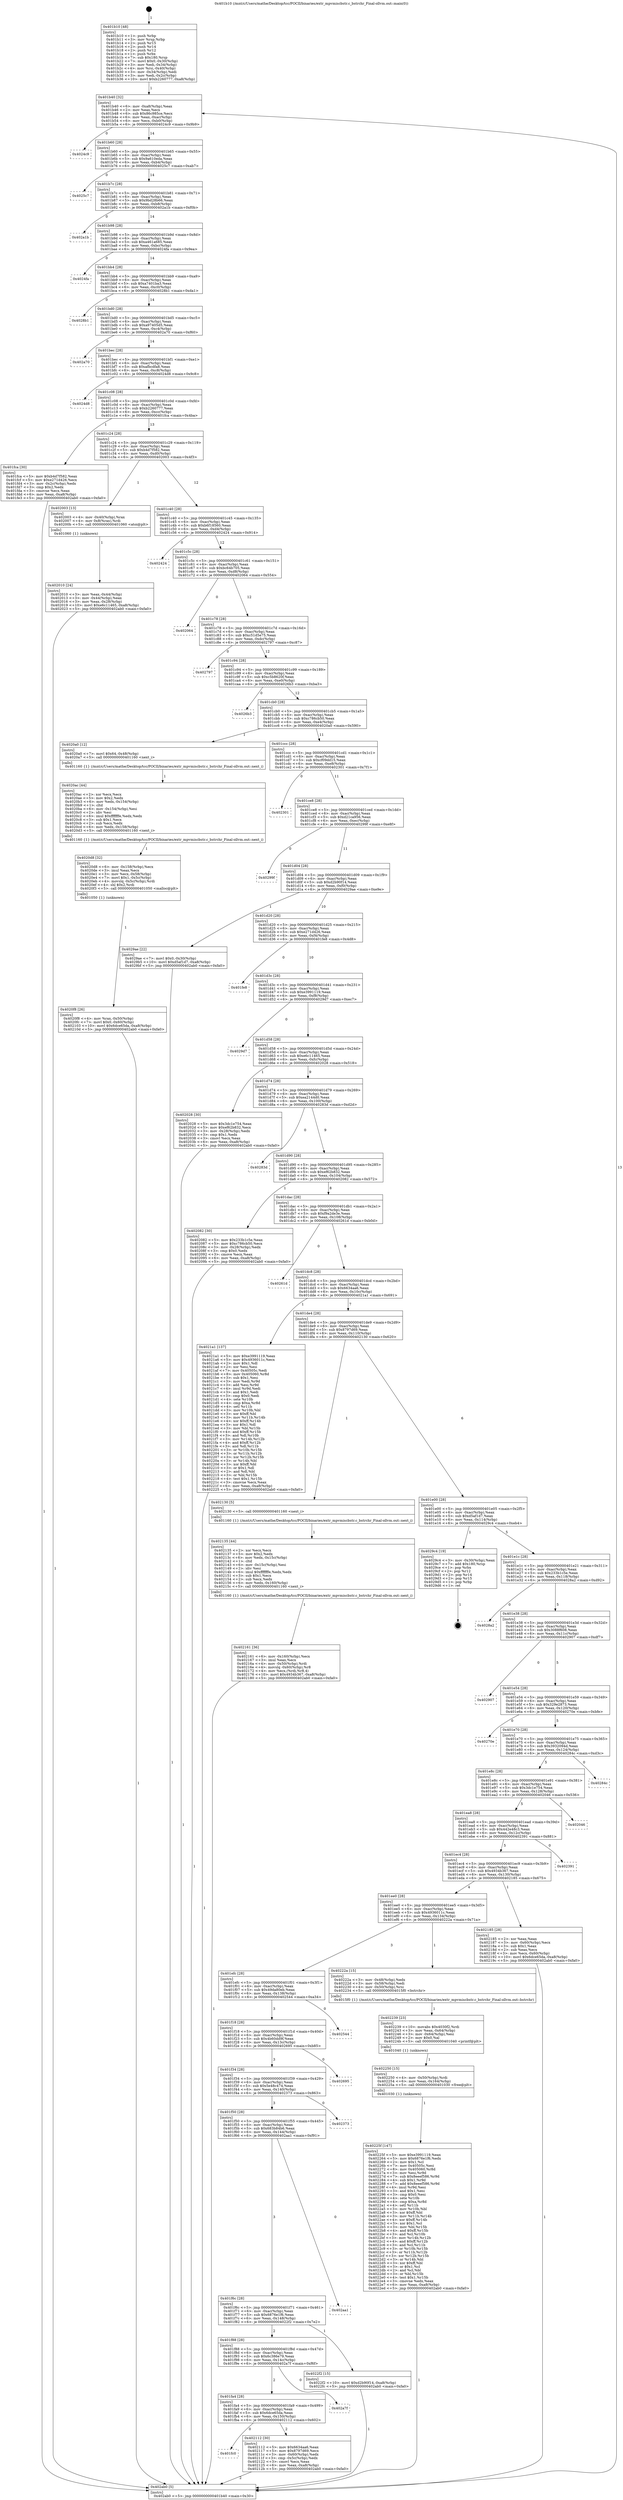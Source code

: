 digraph "0x401b10" {
  label = "0x401b10 (/mnt/c/Users/mathe/Desktop/tcc/POCII/binaries/extr_mpvmiscbstr.c_bstrchr_Final-ollvm.out::main(0))"
  labelloc = "t"
  node[shape=record]

  Entry [label="",width=0.3,height=0.3,shape=circle,fillcolor=black,style=filled]
  "0x401b40" [label="{
     0x401b40 [32]\l
     | [instrs]\l
     &nbsp;&nbsp;0x401b40 \<+6\>: mov -0xa8(%rbp),%eax\l
     &nbsp;&nbsp;0x401b46 \<+2\>: mov %eax,%ecx\l
     &nbsp;&nbsp;0x401b48 \<+6\>: sub $0x86c985ce,%ecx\l
     &nbsp;&nbsp;0x401b4e \<+6\>: mov %eax,-0xac(%rbp)\l
     &nbsp;&nbsp;0x401b54 \<+6\>: mov %ecx,-0xb0(%rbp)\l
     &nbsp;&nbsp;0x401b5a \<+6\>: je 00000000004024c9 \<main+0x9b9\>\l
  }"]
  "0x4024c9" [label="{
     0x4024c9\l
  }", style=dashed]
  "0x401b60" [label="{
     0x401b60 [28]\l
     | [instrs]\l
     &nbsp;&nbsp;0x401b60 \<+5\>: jmp 0000000000401b65 \<main+0x55\>\l
     &nbsp;&nbsp;0x401b65 \<+6\>: mov -0xac(%rbp),%eax\l
     &nbsp;&nbsp;0x401b6b \<+5\>: sub $0x9a610eda,%eax\l
     &nbsp;&nbsp;0x401b70 \<+6\>: mov %eax,-0xb4(%rbp)\l
     &nbsp;&nbsp;0x401b76 \<+6\>: je 00000000004025c7 \<main+0xab7\>\l
  }"]
  Exit [label="",width=0.3,height=0.3,shape=circle,fillcolor=black,style=filled,peripheries=2]
  "0x4025c7" [label="{
     0x4025c7\l
  }", style=dashed]
  "0x401b7c" [label="{
     0x401b7c [28]\l
     | [instrs]\l
     &nbsp;&nbsp;0x401b7c \<+5\>: jmp 0000000000401b81 \<main+0x71\>\l
     &nbsp;&nbsp;0x401b81 \<+6\>: mov -0xac(%rbp),%eax\l
     &nbsp;&nbsp;0x401b87 \<+5\>: sub $0x9bd28b66,%eax\l
     &nbsp;&nbsp;0x401b8c \<+6\>: mov %eax,-0xb8(%rbp)\l
     &nbsp;&nbsp;0x401b92 \<+6\>: je 0000000000402a1b \<main+0xf0b\>\l
  }"]
  "0x40225f" [label="{
     0x40225f [147]\l
     | [instrs]\l
     &nbsp;&nbsp;0x40225f \<+5\>: mov $0xe3991119,%eax\l
     &nbsp;&nbsp;0x402264 \<+5\>: mov $0x6876e1f6,%edx\l
     &nbsp;&nbsp;0x402269 \<+2\>: mov $0x1,%cl\l
     &nbsp;&nbsp;0x40226b \<+7\>: mov 0x40505c,%esi\l
     &nbsp;&nbsp;0x402272 \<+8\>: mov 0x405060,%r8d\l
     &nbsp;&nbsp;0x40227a \<+3\>: mov %esi,%r9d\l
     &nbsp;&nbsp;0x40227d \<+7\>: sub $0x8eeef586,%r9d\l
     &nbsp;&nbsp;0x402284 \<+4\>: sub $0x1,%r9d\l
     &nbsp;&nbsp;0x402288 \<+7\>: add $0x8eeef586,%r9d\l
     &nbsp;&nbsp;0x40228f \<+4\>: imul %r9d,%esi\l
     &nbsp;&nbsp;0x402293 \<+3\>: and $0x1,%esi\l
     &nbsp;&nbsp;0x402296 \<+3\>: cmp $0x0,%esi\l
     &nbsp;&nbsp;0x402299 \<+4\>: sete %r10b\l
     &nbsp;&nbsp;0x40229d \<+4\>: cmp $0xa,%r8d\l
     &nbsp;&nbsp;0x4022a1 \<+4\>: setl %r11b\l
     &nbsp;&nbsp;0x4022a5 \<+3\>: mov %r10b,%bl\l
     &nbsp;&nbsp;0x4022a8 \<+3\>: xor $0xff,%bl\l
     &nbsp;&nbsp;0x4022ab \<+3\>: mov %r11b,%r14b\l
     &nbsp;&nbsp;0x4022ae \<+4\>: xor $0xff,%r14b\l
     &nbsp;&nbsp;0x4022b2 \<+3\>: xor $0x1,%cl\l
     &nbsp;&nbsp;0x4022b5 \<+3\>: mov %bl,%r15b\l
     &nbsp;&nbsp;0x4022b8 \<+4\>: and $0xff,%r15b\l
     &nbsp;&nbsp;0x4022bc \<+3\>: and %cl,%r10b\l
     &nbsp;&nbsp;0x4022bf \<+3\>: mov %r14b,%r12b\l
     &nbsp;&nbsp;0x4022c2 \<+4\>: and $0xff,%r12b\l
     &nbsp;&nbsp;0x4022c6 \<+3\>: and %cl,%r11b\l
     &nbsp;&nbsp;0x4022c9 \<+3\>: or %r10b,%r15b\l
     &nbsp;&nbsp;0x4022cc \<+3\>: or %r11b,%r12b\l
     &nbsp;&nbsp;0x4022cf \<+3\>: xor %r12b,%r15b\l
     &nbsp;&nbsp;0x4022d2 \<+3\>: or %r14b,%bl\l
     &nbsp;&nbsp;0x4022d5 \<+3\>: xor $0xff,%bl\l
     &nbsp;&nbsp;0x4022d8 \<+3\>: or $0x1,%cl\l
     &nbsp;&nbsp;0x4022db \<+2\>: and %cl,%bl\l
     &nbsp;&nbsp;0x4022dd \<+3\>: or %bl,%r15b\l
     &nbsp;&nbsp;0x4022e0 \<+4\>: test $0x1,%r15b\l
     &nbsp;&nbsp;0x4022e4 \<+3\>: cmovne %edx,%eax\l
     &nbsp;&nbsp;0x4022e7 \<+6\>: mov %eax,-0xa8(%rbp)\l
     &nbsp;&nbsp;0x4022ed \<+5\>: jmp 0000000000402ab0 \<main+0xfa0\>\l
  }"]
  "0x402a1b" [label="{
     0x402a1b\l
  }", style=dashed]
  "0x401b98" [label="{
     0x401b98 [28]\l
     | [instrs]\l
     &nbsp;&nbsp;0x401b98 \<+5\>: jmp 0000000000401b9d \<main+0x8d\>\l
     &nbsp;&nbsp;0x401b9d \<+6\>: mov -0xac(%rbp),%eax\l
     &nbsp;&nbsp;0x401ba3 \<+5\>: sub $0xa461a685,%eax\l
     &nbsp;&nbsp;0x401ba8 \<+6\>: mov %eax,-0xbc(%rbp)\l
     &nbsp;&nbsp;0x401bae \<+6\>: je 00000000004024fa \<main+0x9ea\>\l
  }"]
  "0x402250" [label="{
     0x402250 [15]\l
     | [instrs]\l
     &nbsp;&nbsp;0x402250 \<+4\>: mov -0x50(%rbp),%rdi\l
     &nbsp;&nbsp;0x402254 \<+6\>: mov %eax,-0x164(%rbp)\l
     &nbsp;&nbsp;0x40225a \<+5\>: call 0000000000401030 \<free@plt\>\l
     | [calls]\l
     &nbsp;&nbsp;0x401030 \{1\} (unknown)\l
  }"]
  "0x4024fa" [label="{
     0x4024fa\l
  }", style=dashed]
  "0x401bb4" [label="{
     0x401bb4 [28]\l
     | [instrs]\l
     &nbsp;&nbsp;0x401bb4 \<+5\>: jmp 0000000000401bb9 \<main+0xa9\>\l
     &nbsp;&nbsp;0x401bb9 \<+6\>: mov -0xac(%rbp),%eax\l
     &nbsp;&nbsp;0x401bbf \<+5\>: sub $0xa7401ba3,%eax\l
     &nbsp;&nbsp;0x401bc4 \<+6\>: mov %eax,-0xc0(%rbp)\l
     &nbsp;&nbsp;0x401bca \<+6\>: je 00000000004028b1 \<main+0xda1\>\l
  }"]
  "0x402239" [label="{
     0x402239 [23]\l
     | [instrs]\l
     &nbsp;&nbsp;0x402239 \<+10\>: movabs $0x4030f2,%rdi\l
     &nbsp;&nbsp;0x402243 \<+3\>: mov %eax,-0x64(%rbp)\l
     &nbsp;&nbsp;0x402246 \<+3\>: mov -0x64(%rbp),%esi\l
     &nbsp;&nbsp;0x402249 \<+2\>: mov $0x0,%al\l
     &nbsp;&nbsp;0x40224b \<+5\>: call 0000000000401040 \<printf@plt\>\l
     | [calls]\l
     &nbsp;&nbsp;0x401040 \{1\} (unknown)\l
  }"]
  "0x4028b1" [label="{
     0x4028b1\l
  }", style=dashed]
  "0x401bd0" [label="{
     0x401bd0 [28]\l
     | [instrs]\l
     &nbsp;&nbsp;0x401bd0 \<+5\>: jmp 0000000000401bd5 \<main+0xc5\>\l
     &nbsp;&nbsp;0x401bd5 \<+6\>: mov -0xac(%rbp),%eax\l
     &nbsp;&nbsp;0x401bdb \<+5\>: sub $0xa97405d5,%eax\l
     &nbsp;&nbsp;0x401be0 \<+6\>: mov %eax,-0xc4(%rbp)\l
     &nbsp;&nbsp;0x401be6 \<+6\>: je 0000000000402a70 \<main+0xf60\>\l
  }"]
  "0x402161" [label="{
     0x402161 [36]\l
     | [instrs]\l
     &nbsp;&nbsp;0x402161 \<+6\>: mov -0x160(%rbp),%ecx\l
     &nbsp;&nbsp;0x402167 \<+3\>: imul %eax,%ecx\l
     &nbsp;&nbsp;0x40216a \<+4\>: mov -0x50(%rbp),%rdi\l
     &nbsp;&nbsp;0x40216e \<+4\>: movslq -0x60(%rbp),%r8\l
     &nbsp;&nbsp;0x402172 \<+4\>: mov %ecx,(%rdi,%r8,4)\l
     &nbsp;&nbsp;0x402176 \<+10\>: movl $0x4934b367,-0xa8(%rbp)\l
     &nbsp;&nbsp;0x402180 \<+5\>: jmp 0000000000402ab0 \<main+0xfa0\>\l
  }"]
  "0x402a70" [label="{
     0x402a70\l
  }", style=dashed]
  "0x401bec" [label="{
     0x401bec [28]\l
     | [instrs]\l
     &nbsp;&nbsp;0x401bec \<+5\>: jmp 0000000000401bf1 \<main+0xe1\>\l
     &nbsp;&nbsp;0x401bf1 \<+6\>: mov -0xac(%rbp),%eax\l
     &nbsp;&nbsp;0x401bf7 \<+5\>: sub $0xafbcdfa8,%eax\l
     &nbsp;&nbsp;0x401bfc \<+6\>: mov %eax,-0xc8(%rbp)\l
     &nbsp;&nbsp;0x401c02 \<+6\>: je 00000000004024d8 \<main+0x9c8\>\l
  }"]
  "0x402135" [label="{
     0x402135 [44]\l
     | [instrs]\l
     &nbsp;&nbsp;0x402135 \<+2\>: xor %ecx,%ecx\l
     &nbsp;&nbsp;0x402137 \<+5\>: mov $0x2,%edx\l
     &nbsp;&nbsp;0x40213c \<+6\>: mov %edx,-0x15c(%rbp)\l
     &nbsp;&nbsp;0x402142 \<+1\>: cltd\l
     &nbsp;&nbsp;0x402143 \<+6\>: mov -0x15c(%rbp),%esi\l
     &nbsp;&nbsp;0x402149 \<+2\>: idiv %esi\l
     &nbsp;&nbsp;0x40214b \<+6\>: imul $0xfffffffe,%edx,%edx\l
     &nbsp;&nbsp;0x402151 \<+3\>: sub $0x1,%ecx\l
     &nbsp;&nbsp;0x402154 \<+2\>: sub %ecx,%edx\l
     &nbsp;&nbsp;0x402156 \<+6\>: mov %edx,-0x160(%rbp)\l
     &nbsp;&nbsp;0x40215c \<+5\>: call 0000000000401160 \<next_i\>\l
     | [calls]\l
     &nbsp;&nbsp;0x401160 \{1\} (/mnt/c/Users/mathe/Desktop/tcc/POCII/binaries/extr_mpvmiscbstr.c_bstrchr_Final-ollvm.out::next_i)\l
  }"]
  "0x4024d8" [label="{
     0x4024d8\l
  }", style=dashed]
  "0x401c08" [label="{
     0x401c08 [28]\l
     | [instrs]\l
     &nbsp;&nbsp;0x401c08 \<+5\>: jmp 0000000000401c0d \<main+0xfd\>\l
     &nbsp;&nbsp;0x401c0d \<+6\>: mov -0xac(%rbp),%eax\l
     &nbsp;&nbsp;0x401c13 \<+5\>: sub $0xb2260777,%eax\l
     &nbsp;&nbsp;0x401c18 \<+6\>: mov %eax,-0xcc(%rbp)\l
     &nbsp;&nbsp;0x401c1e \<+6\>: je 0000000000401fca \<main+0x4ba\>\l
  }"]
  "0x401fc0" [label="{
     0x401fc0\l
  }", style=dashed]
  "0x401fca" [label="{
     0x401fca [30]\l
     | [instrs]\l
     &nbsp;&nbsp;0x401fca \<+5\>: mov $0xb4d7f582,%eax\l
     &nbsp;&nbsp;0x401fcf \<+5\>: mov $0xe271d426,%ecx\l
     &nbsp;&nbsp;0x401fd4 \<+3\>: mov -0x2c(%rbp),%edx\l
     &nbsp;&nbsp;0x401fd7 \<+3\>: cmp $0x2,%edx\l
     &nbsp;&nbsp;0x401fda \<+3\>: cmovne %ecx,%eax\l
     &nbsp;&nbsp;0x401fdd \<+6\>: mov %eax,-0xa8(%rbp)\l
     &nbsp;&nbsp;0x401fe3 \<+5\>: jmp 0000000000402ab0 \<main+0xfa0\>\l
  }"]
  "0x401c24" [label="{
     0x401c24 [28]\l
     | [instrs]\l
     &nbsp;&nbsp;0x401c24 \<+5\>: jmp 0000000000401c29 \<main+0x119\>\l
     &nbsp;&nbsp;0x401c29 \<+6\>: mov -0xac(%rbp),%eax\l
     &nbsp;&nbsp;0x401c2f \<+5\>: sub $0xb4d7f582,%eax\l
     &nbsp;&nbsp;0x401c34 \<+6\>: mov %eax,-0xd0(%rbp)\l
     &nbsp;&nbsp;0x401c3a \<+6\>: je 0000000000402003 \<main+0x4f3\>\l
  }"]
  "0x402ab0" [label="{
     0x402ab0 [5]\l
     | [instrs]\l
     &nbsp;&nbsp;0x402ab0 \<+5\>: jmp 0000000000401b40 \<main+0x30\>\l
  }"]
  "0x401b10" [label="{
     0x401b10 [48]\l
     | [instrs]\l
     &nbsp;&nbsp;0x401b10 \<+1\>: push %rbp\l
     &nbsp;&nbsp;0x401b11 \<+3\>: mov %rsp,%rbp\l
     &nbsp;&nbsp;0x401b14 \<+2\>: push %r15\l
     &nbsp;&nbsp;0x401b16 \<+2\>: push %r14\l
     &nbsp;&nbsp;0x401b18 \<+2\>: push %r12\l
     &nbsp;&nbsp;0x401b1a \<+1\>: push %rbx\l
     &nbsp;&nbsp;0x401b1b \<+7\>: sub $0x180,%rsp\l
     &nbsp;&nbsp;0x401b22 \<+7\>: movl $0x0,-0x30(%rbp)\l
     &nbsp;&nbsp;0x401b29 \<+3\>: mov %edi,-0x34(%rbp)\l
     &nbsp;&nbsp;0x401b2c \<+4\>: mov %rsi,-0x40(%rbp)\l
     &nbsp;&nbsp;0x401b30 \<+3\>: mov -0x34(%rbp),%edi\l
     &nbsp;&nbsp;0x401b33 \<+3\>: mov %edi,-0x2c(%rbp)\l
     &nbsp;&nbsp;0x401b36 \<+10\>: movl $0xb2260777,-0xa8(%rbp)\l
  }"]
  "0x402112" [label="{
     0x402112 [30]\l
     | [instrs]\l
     &nbsp;&nbsp;0x402112 \<+5\>: mov $0x6634aa6,%eax\l
     &nbsp;&nbsp;0x402117 \<+5\>: mov $0x8797d69,%ecx\l
     &nbsp;&nbsp;0x40211c \<+3\>: mov -0x60(%rbp),%edx\l
     &nbsp;&nbsp;0x40211f \<+3\>: cmp -0x5c(%rbp),%edx\l
     &nbsp;&nbsp;0x402122 \<+3\>: cmovl %ecx,%eax\l
     &nbsp;&nbsp;0x402125 \<+6\>: mov %eax,-0xa8(%rbp)\l
     &nbsp;&nbsp;0x40212b \<+5\>: jmp 0000000000402ab0 \<main+0xfa0\>\l
  }"]
  "0x402003" [label="{
     0x402003 [13]\l
     | [instrs]\l
     &nbsp;&nbsp;0x402003 \<+4\>: mov -0x40(%rbp),%rax\l
     &nbsp;&nbsp;0x402007 \<+4\>: mov 0x8(%rax),%rdi\l
     &nbsp;&nbsp;0x40200b \<+5\>: call 0000000000401060 \<atoi@plt\>\l
     | [calls]\l
     &nbsp;&nbsp;0x401060 \{1\} (unknown)\l
  }"]
  "0x401c40" [label="{
     0x401c40 [28]\l
     | [instrs]\l
     &nbsp;&nbsp;0x401c40 \<+5\>: jmp 0000000000401c45 \<main+0x135\>\l
     &nbsp;&nbsp;0x401c45 \<+6\>: mov -0xac(%rbp),%eax\l
     &nbsp;&nbsp;0x401c4b \<+5\>: sub $0xb6f18560,%eax\l
     &nbsp;&nbsp;0x401c50 \<+6\>: mov %eax,-0xd4(%rbp)\l
     &nbsp;&nbsp;0x401c56 \<+6\>: je 0000000000402424 \<main+0x914\>\l
  }"]
  "0x402010" [label="{
     0x402010 [24]\l
     | [instrs]\l
     &nbsp;&nbsp;0x402010 \<+3\>: mov %eax,-0x44(%rbp)\l
     &nbsp;&nbsp;0x402013 \<+3\>: mov -0x44(%rbp),%eax\l
     &nbsp;&nbsp;0x402016 \<+3\>: mov %eax,-0x28(%rbp)\l
     &nbsp;&nbsp;0x402019 \<+10\>: movl $0xe6c11465,-0xa8(%rbp)\l
     &nbsp;&nbsp;0x402023 \<+5\>: jmp 0000000000402ab0 \<main+0xfa0\>\l
  }"]
  "0x401fa4" [label="{
     0x401fa4 [28]\l
     | [instrs]\l
     &nbsp;&nbsp;0x401fa4 \<+5\>: jmp 0000000000401fa9 \<main+0x499\>\l
     &nbsp;&nbsp;0x401fa9 \<+6\>: mov -0xac(%rbp),%eax\l
     &nbsp;&nbsp;0x401faf \<+5\>: sub $0x6dce65da,%eax\l
     &nbsp;&nbsp;0x401fb4 \<+6\>: mov %eax,-0x150(%rbp)\l
     &nbsp;&nbsp;0x401fba \<+6\>: je 0000000000402112 \<main+0x602\>\l
  }"]
  "0x402424" [label="{
     0x402424\l
  }", style=dashed]
  "0x401c5c" [label="{
     0x401c5c [28]\l
     | [instrs]\l
     &nbsp;&nbsp;0x401c5c \<+5\>: jmp 0000000000401c61 \<main+0x151\>\l
     &nbsp;&nbsp;0x401c61 \<+6\>: mov -0xac(%rbp),%eax\l
     &nbsp;&nbsp;0x401c67 \<+5\>: sub $0xbc64b705,%eax\l
     &nbsp;&nbsp;0x401c6c \<+6\>: mov %eax,-0xd8(%rbp)\l
     &nbsp;&nbsp;0x401c72 \<+6\>: je 0000000000402064 \<main+0x554\>\l
  }"]
  "0x402a7f" [label="{
     0x402a7f\l
  }", style=dashed]
  "0x402064" [label="{
     0x402064\l
  }", style=dashed]
  "0x401c78" [label="{
     0x401c78 [28]\l
     | [instrs]\l
     &nbsp;&nbsp;0x401c78 \<+5\>: jmp 0000000000401c7d \<main+0x16d\>\l
     &nbsp;&nbsp;0x401c7d \<+6\>: mov -0xac(%rbp),%eax\l
     &nbsp;&nbsp;0x401c83 \<+5\>: sub $0xc51d5e75,%eax\l
     &nbsp;&nbsp;0x401c88 \<+6\>: mov %eax,-0xdc(%rbp)\l
     &nbsp;&nbsp;0x401c8e \<+6\>: je 0000000000402797 \<main+0xc87\>\l
  }"]
  "0x401f88" [label="{
     0x401f88 [28]\l
     | [instrs]\l
     &nbsp;&nbsp;0x401f88 \<+5\>: jmp 0000000000401f8d \<main+0x47d\>\l
     &nbsp;&nbsp;0x401f8d \<+6\>: mov -0xac(%rbp),%eax\l
     &nbsp;&nbsp;0x401f93 \<+5\>: sub $0x6c386e79,%eax\l
     &nbsp;&nbsp;0x401f98 \<+6\>: mov %eax,-0x14c(%rbp)\l
     &nbsp;&nbsp;0x401f9e \<+6\>: je 0000000000402a7f \<main+0xf6f\>\l
  }"]
  "0x402797" [label="{
     0x402797\l
  }", style=dashed]
  "0x401c94" [label="{
     0x401c94 [28]\l
     | [instrs]\l
     &nbsp;&nbsp;0x401c94 \<+5\>: jmp 0000000000401c99 \<main+0x189\>\l
     &nbsp;&nbsp;0x401c99 \<+6\>: mov -0xac(%rbp),%eax\l
     &nbsp;&nbsp;0x401c9f \<+5\>: sub $0xc5b8620f,%eax\l
     &nbsp;&nbsp;0x401ca4 \<+6\>: mov %eax,-0xe0(%rbp)\l
     &nbsp;&nbsp;0x401caa \<+6\>: je 00000000004026b3 \<main+0xba3\>\l
  }"]
  "0x4022f2" [label="{
     0x4022f2 [15]\l
     | [instrs]\l
     &nbsp;&nbsp;0x4022f2 \<+10\>: movl $0xd2b90f14,-0xa8(%rbp)\l
     &nbsp;&nbsp;0x4022fc \<+5\>: jmp 0000000000402ab0 \<main+0xfa0\>\l
  }"]
  "0x4026b3" [label="{
     0x4026b3\l
  }", style=dashed]
  "0x401cb0" [label="{
     0x401cb0 [28]\l
     | [instrs]\l
     &nbsp;&nbsp;0x401cb0 \<+5\>: jmp 0000000000401cb5 \<main+0x1a5\>\l
     &nbsp;&nbsp;0x401cb5 \<+6\>: mov -0xac(%rbp),%eax\l
     &nbsp;&nbsp;0x401cbb \<+5\>: sub $0xc786cb50,%eax\l
     &nbsp;&nbsp;0x401cc0 \<+6\>: mov %eax,-0xe4(%rbp)\l
     &nbsp;&nbsp;0x401cc6 \<+6\>: je 00000000004020a0 \<main+0x590\>\l
  }"]
  "0x401f6c" [label="{
     0x401f6c [28]\l
     | [instrs]\l
     &nbsp;&nbsp;0x401f6c \<+5\>: jmp 0000000000401f71 \<main+0x461\>\l
     &nbsp;&nbsp;0x401f71 \<+6\>: mov -0xac(%rbp),%eax\l
     &nbsp;&nbsp;0x401f77 \<+5\>: sub $0x6876e1f6,%eax\l
     &nbsp;&nbsp;0x401f7c \<+6\>: mov %eax,-0x148(%rbp)\l
     &nbsp;&nbsp;0x401f82 \<+6\>: je 00000000004022f2 \<main+0x7e2\>\l
  }"]
  "0x4020a0" [label="{
     0x4020a0 [12]\l
     | [instrs]\l
     &nbsp;&nbsp;0x4020a0 \<+7\>: movl $0x64,-0x48(%rbp)\l
     &nbsp;&nbsp;0x4020a7 \<+5\>: call 0000000000401160 \<next_i\>\l
     | [calls]\l
     &nbsp;&nbsp;0x401160 \{1\} (/mnt/c/Users/mathe/Desktop/tcc/POCII/binaries/extr_mpvmiscbstr.c_bstrchr_Final-ollvm.out::next_i)\l
  }"]
  "0x401ccc" [label="{
     0x401ccc [28]\l
     | [instrs]\l
     &nbsp;&nbsp;0x401ccc \<+5\>: jmp 0000000000401cd1 \<main+0x1c1\>\l
     &nbsp;&nbsp;0x401cd1 \<+6\>: mov -0xac(%rbp),%eax\l
     &nbsp;&nbsp;0x401cd7 \<+5\>: sub $0xcf09dd15,%eax\l
     &nbsp;&nbsp;0x401cdc \<+6\>: mov %eax,-0xe8(%rbp)\l
     &nbsp;&nbsp;0x401ce2 \<+6\>: je 0000000000402301 \<main+0x7f1\>\l
  }"]
  "0x402aa1" [label="{
     0x402aa1\l
  }", style=dashed]
  "0x402301" [label="{
     0x402301\l
  }", style=dashed]
  "0x401ce8" [label="{
     0x401ce8 [28]\l
     | [instrs]\l
     &nbsp;&nbsp;0x401ce8 \<+5\>: jmp 0000000000401ced \<main+0x1dd\>\l
     &nbsp;&nbsp;0x401ced \<+6\>: mov -0xac(%rbp),%eax\l
     &nbsp;&nbsp;0x401cf3 \<+5\>: sub $0xd21ca956,%eax\l
     &nbsp;&nbsp;0x401cf8 \<+6\>: mov %eax,-0xec(%rbp)\l
     &nbsp;&nbsp;0x401cfe \<+6\>: je 000000000040299f \<main+0xe8f\>\l
  }"]
  "0x401f50" [label="{
     0x401f50 [28]\l
     | [instrs]\l
     &nbsp;&nbsp;0x401f50 \<+5\>: jmp 0000000000401f55 \<main+0x445\>\l
     &nbsp;&nbsp;0x401f55 \<+6\>: mov -0xac(%rbp),%eax\l
     &nbsp;&nbsp;0x401f5b \<+5\>: sub $0x683b84b6,%eax\l
     &nbsp;&nbsp;0x401f60 \<+6\>: mov %eax,-0x144(%rbp)\l
     &nbsp;&nbsp;0x401f66 \<+6\>: je 0000000000402aa1 \<main+0xf91\>\l
  }"]
  "0x40299f" [label="{
     0x40299f\l
  }", style=dashed]
  "0x401d04" [label="{
     0x401d04 [28]\l
     | [instrs]\l
     &nbsp;&nbsp;0x401d04 \<+5\>: jmp 0000000000401d09 \<main+0x1f9\>\l
     &nbsp;&nbsp;0x401d09 \<+6\>: mov -0xac(%rbp),%eax\l
     &nbsp;&nbsp;0x401d0f \<+5\>: sub $0xd2b90f14,%eax\l
     &nbsp;&nbsp;0x401d14 \<+6\>: mov %eax,-0xf0(%rbp)\l
     &nbsp;&nbsp;0x401d1a \<+6\>: je 00000000004029ae \<main+0xe9e\>\l
  }"]
  "0x402373" [label="{
     0x402373\l
  }", style=dashed]
  "0x4029ae" [label="{
     0x4029ae [22]\l
     | [instrs]\l
     &nbsp;&nbsp;0x4029ae \<+7\>: movl $0x0,-0x30(%rbp)\l
     &nbsp;&nbsp;0x4029b5 \<+10\>: movl $0xd5af1d7,-0xa8(%rbp)\l
     &nbsp;&nbsp;0x4029bf \<+5\>: jmp 0000000000402ab0 \<main+0xfa0\>\l
  }"]
  "0x401d20" [label="{
     0x401d20 [28]\l
     | [instrs]\l
     &nbsp;&nbsp;0x401d20 \<+5\>: jmp 0000000000401d25 \<main+0x215\>\l
     &nbsp;&nbsp;0x401d25 \<+6\>: mov -0xac(%rbp),%eax\l
     &nbsp;&nbsp;0x401d2b \<+5\>: sub $0xe271d426,%eax\l
     &nbsp;&nbsp;0x401d30 \<+6\>: mov %eax,-0xf4(%rbp)\l
     &nbsp;&nbsp;0x401d36 \<+6\>: je 0000000000401fe8 \<main+0x4d8\>\l
  }"]
  "0x401f34" [label="{
     0x401f34 [28]\l
     | [instrs]\l
     &nbsp;&nbsp;0x401f34 \<+5\>: jmp 0000000000401f39 \<main+0x429\>\l
     &nbsp;&nbsp;0x401f39 \<+6\>: mov -0xac(%rbp),%eax\l
     &nbsp;&nbsp;0x401f3f \<+5\>: sub $0x5e48c474,%eax\l
     &nbsp;&nbsp;0x401f44 \<+6\>: mov %eax,-0x140(%rbp)\l
     &nbsp;&nbsp;0x401f4a \<+6\>: je 0000000000402373 \<main+0x863\>\l
  }"]
  "0x401fe8" [label="{
     0x401fe8\l
  }", style=dashed]
  "0x401d3c" [label="{
     0x401d3c [28]\l
     | [instrs]\l
     &nbsp;&nbsp;0x401d3c \<+5\>: jmp 0000000000401d41 \<main+0x231\>\l
     &nbsp;&nbsp;0x401d41 \<+6\>: mov -0xac(%rbp),%eax\l
     &nbsp;&nbsp;0x401d47 \<+5\>: sub $0xe3991119,%eax\l
     &nbsp;&nbsp;0x401d4c \<+6\>: mov %eax,-0xf8(%rbp)\l
     &nbsp;&nbsp;0x401d52 \<+6\>: je 00000000004029d7 \<main+0xec7\>\l
  }"]
  "0x402695" [label="{
     0x402695\l
  }", style=dashed]
  "0x4029d7" [label="{
     0x4029d7\l
  }", style=dashed]
  "0x401d58" [label="{
     0x401d58 [28]\l
     | [instrs]\l
     &nbsp;&nbsp;0x401d58 \<+5\>: jmp 0000000000401d5d \<main+0x24d\>\l
     &nbsp;&nbsp;0x401d5d \<+6\>: mov -0xac(%rbp),%eax\l
     &nbsp;&nbsp;0x401d63 \<+5\>: sub $0xe6c11465,%eax\l
     &nbsp;&nbsp;0x401d68 \<+6\>: mov %eax,-0xfc(%rbp)\l
     &nbsp;&nbsp;0x401d6e \<+6\>: je 0000000000402028 \<main+0x518\>\l
  }"]
  "0x401f18" [label="{
     0x401f18 [28]\l
     | [instrs]\l
     &nbsp;&nbsp;0x401f18 \<+5\>: jmp 0000000000401f1d \<main+0x40d\>\l
     &nbsp;&nbsp;0x401f1d \<+6\>: mov -0xac(%rbp),%eax\l
     &nbsp;&nbsp;0x401f23 \<+5\>: sub $0x4b60dd9f,%eax\l
     &nbsp;&nbsp;0x401f28 \<+6\>: mov %eax,-0x13c(%rbp)\l
     &nbsp;&nbsp;0x401f2e \<+6\>: je 0000000000402695 \<main+0xb85\>\l
  }"]
  "0x402028" [label="{
     0x402028 [30]\l
     | [instrs]\l
     &nbsp;&nbsp;0x402028 \<+5\>: mov $0x3dc1e754,%eax\l
     &nbsp;&nbsp;0x40202d \<+5\>: mov $0xef62b832,%ecx\l
     &nbsp;&nbsp;0x402032 \<+3\>: mov -0x28(%rbp),%edx\l
     &nbsp;&nbsp;0x402035 \<+3\>: cmp $0x1,%edx\l
     &nbsp;&nbsp;0x402038 \<+3\>: cmovl %ecx,%eax\l
     &nbsp;&nbsp;0x40203b \<+6\>: mov %eax,-0xa8(%rbp)\l
     &nbsp;&nbsp;0x402041 \<+5\>: jmp 0000000000402ab0 \<main+0xfa0\>\l
  }"]
  "0x401d74" [label="{
     0x401d74 [28]\l
     | [instrs]\l
     &nbsp;&nbsp;0x401d74 \<+5\>: jmp 0000000000401d79 \<main+0x269\>\l
     &nbsp;&nbsp;0x401d79 \<+6\>: mov -0xac(%rbp),%eax\l
     &nbsp;&nbsp;0x401d7f \<+5\>: sub $0xea2144d0,%eax\l
     &nbsp;&nbsp;0x401d84 \<+6\>: mov %eax,-0x100(%rbp)\l
     &nbsp;&nbsp;0x401d8a \<+6\>: je 000000000040283d \<main+0xd2d\>\l
  }"]
  "0x402544" [label="{
     0x402544\l
  }", style=dashed]
  "0x40283d" [label="{
     0x40283d\l
  }", style=dashed]
  "0x401d90" [label="{
     0x401d90 [28]\l
     | [instrs]\l
     &nbsp;&nbsp;0x401d90 \<+5\>: jmp 0000000000401d95 \<main+0x285\>\l
     &nbsp;&nbsp;0x401d95 \<+6\>: mov -0xac(%rbp),%eax\l
     &nbsp;&nbsp;0x401d9b \<+5\>: sub $0xef62b832,%eax\l
     &nbsp;&nbsp;0x401da0 \<+6\>: mov %eax,-0x104(%rbp)\l
     &nbsp;&nbsp;0x401da6 \<+6\>: je 0000000000402082 \<main+0x572\>\l
  }"]
  "0x401efc" [label="{
     0x401efc [28]\l
     | [instrs]\l
     &nbsp;&nbsp;0x401efc \<+5\>: jmp 0000000000401f01 \<main+0x3f1\>\l
     &nbsp;&nbsp;0x401f01 \<+6\>: mov -0xac(%rbp),%eax\l
     &nbsp;&nbsp;0x401f07 \<+5\>: sub $0x49da80eb,%eax\l
     &nbsp;&nbsp;0x401f0c \<+6\>: mov %eax,-0x138(%rbp)\l
     &nbsp;&nbsp;0x401f12 \<+6\>: je 0000000000402544 \<main+0xa34\>\l
  }"]
  "0x402082" [label="{
     0x402082 [30]\l
     | [instrs]\l
     &nbsp;&nbsp;0x402082 \<+5\>: mov $0x233b1c5e,%eax\l
     &nbsp;&nbsp;0x402087 \<+5\>: mov $0xc786cb50,%ecx\l
     &nbsp;&nbsp;0x40208c \<+3\>: mov -0x28(%rbp),%edx\l
     &nbsp;&nbsp;0x40208f \<+3\>: cmp $0x0,%edx\l
     &nbsp;&nbsp;0x402092 \<+3\>: cmove %ecx,%eax\l
     &nbsp;&nbsp;0x402095 \<+6\>: mov %eax,-0xa8(%rbp)\l
     &nbsp;&nbsp;0x40209b \<+5\>: jmp 0000000000402ab0 \<main+0xfa0\>\l
  }"]
  "0x401dac" [label="{
     0x401dac [28]\l
     | [instrs]\l
     &nbsp;&nbsp;0x401dac \<+5\>: jmp 0000000000401db1 \<main+0x2a1\>\l
     &nbsp;&nbsp;0x401db1 \<+6\>: mov -0xac(%rbp),%eax\l
     &nbsp;&nbsp;0x401db7 \<+5\>: sub $0xf9a2de3e,%eax\l
     &nbsp;&nbsp;0x401dbc \<+6\>: mov %eax,-0x108(%rbp)\l
     &nbsp;&nbsp;0x401dc2 \<+6\>: je 000000000040261d \<main+0xb0d\>\l
  }"]
  "0x4020ac" [label="{
     0x4020ac [44]\l
     | [instrs]\l
     &nbsp;&nbsp;0x4020ac \<+2\>: xor %ecx,%ecx\l
     &nbsp;&nbsp;0x4020ae \<+5\>: mov $0x2,%edx\l
     &nbsp;&nbsp;0x4020b3 \<+6\>: mov %edx,-0x154(%rbp)\l
     &nbsp;&nbsp;0x4020b9 \<+1\>: cltd\l
     &nbsp;&nbsp;0x4020ba \<+6\>: mov -0x154(%rbp),%esi\l
     &nbsp;&nbsp;0x4020c0 \<+2\>: idiv %esi\l
     &nbsp;&nbsp;0x4020c2 \<+6\>: imul $0xfffffffe,%edx,%edx\l
     &nbsp;&nbsp;0x4020c8 \<+3\>: sub $0x1,%ecx\l
     &nbsp;&nbsp;0x4020cb \<+2\>: sub %ecx,%edx\l
     &nbsp;&nbsp;0x4020cd \<+6\>: mov %edx,-0x158(%rbp)\l
     &nbsp;&nbsp;0x4020d3 \<+5\>: call 0000000000401160 \<next_i\>\l
     | [calls]\l
     &nbsp;&nbsp;0x401160 \{1\} (/mnt/c/Users/mathe/Desktop/tcc/POCII/binaries/extr_mpvmiscbstr.c_bstrchr_Final-ollvm.out::next_i)\l
  }"]
  "0x4020d8" [label="{
     0x4020d8 [32]\l
     | [instrs]\l
     &nbsp;&nbsp;0x4020d8 \<+6\>: mov -0x158(%rbp),%ecx\l
     &nbsp;&nbsp;0x4020de \<+3\>: imul %eax,%ecx\l
     &nbsp;&nbsp;0x4020e1 \<+3\>: mov %ecx,-0x58(%rbp)\l
     &nbsp;&nbsp;0x4020e4 \<+7\>: movl $0x1,-0x5c(%rbp)\l
     &nbsp;&nbsp;0x4020eb \<+4\>: movslq -0x5c(%rbp),%rdi\l
     &nbsp;&nbsp;0x4020ef \<+4\>: shl $0x2,%rdi\l
     &nbsp;&nbsp;0x4020f3 \<+5\>: call 0000000000401050 \<malloc@plt\>\l
     | [calls]\l
     &nbsp;&nbsp;0x401050 \{1\} (unknown)\l
  }"]
  "0x4020f8" [label="{
     0x4020f8 [26]\l
     | [instrs]\l
     &nbsp;&nbsp;0x4020f8 \<+4\>: mov %rax,-0x50(%rbp)\l
     &nbsp;&nbsp;0x4020fc \<+7\>: movl $0x0,-0x60(%rbp)\l
     &nbsp;&nbsp;0x402103 \<+10\>: movl $0x6dce65da,-0xa8(%rbp)\l
     &nbsp;&nbsp;0x40210d \<+5\>: jmp 0000000000402ab0 \<main+0xfa0\>\l
  }"]
  "0x40222a" [label="{
     0x40222a [15]\l
     | [instrs]\l
     &nbsp;&nbsp;0x40222a \<+3\>: mov -0x48(%rbp),%edx\l
     &nbsp;&nbsp;0x40222d \<+3\>: mov -0x58(%rbp),%edi\l
     &nbsp;&nbsp;0x402230 \<+4\>: mov -0x50(%rbp),%rsi\l
     &nbsp;&nbsp;0x402234 \<+5\>: call 00000000004015f0 \<bstrchr\>\l
     | [calls]\l
     &nbsp;&nbsp;0x4015f0 \{1\} (/mnt/c/Users/mathe/Desktop/tcc/POCII/binaries/extr_mpvmiscbstr.c_bstrchr_Final-ollvm.out::bstrchr)\l
  }"]
  "0x40261d" [label="{
     0x40261d\l
  }", style=dashed]
  "0x401dc8" [label="{
     0x401dc8 [28]\l
     | [instrs]\l
     &nbsp;&nbsp;0x401dc8 \<+5\>: jmp 0000000000401dcd \<main+0x2bd\>\l
     &nbsp;&nbsp;0x401dcd \<+6\>: mov -0xac(%rbp),%eax\l
     &nbsp;&nbsp;0x401dd3 \<+5\>: sub $0x6634aa6,%eax\l
     &nbsp;&nbsp;0x401dd8 \<+6\>: mov %eax,-0x10c(%rbp)\l
     &nbsp;&nbsp;0x401dde \<+6\>: je 00000000004021a1 \<main+0x691\>\l
  }"]
  "0x401ee0" [label="{
     0x401ee0 [28]\l
     | [instrs]\l
     &nbsp;&nbsp;0x401ee0 \<+5\>: jmp 0000000000401ee5 \<main+0x3d5\>\l
     &nbsp;&nbsp;0x401ee5 \<+6\>: mov -0xac(%rbp),%eax\l
     &nbsp;&nbsp;0x401eeb \<+5\>: sub $0x4936011c,%eax\l
     &nbsp;&nbsp;0x401ef0 \<+6\>: mov %eax,-0x134(%rbp)\l
     &nbsp;&nbsp;0x401ef6 \<+6\>: je 000000000040222a \<main+0x71a\>\l
  }"]
  "0x4021a1" [label="{
     0x4021a1 [137]\l
     | [instrs]\l
     &nbsp;&nbsp;0x4021a1 \<+5\>: mov $0xe3991119,%eax\l
     &nbsp;&nbsp;0x4021a6 \<+5\>: mov $0x4936011c,%ecx\l
     &nbsp;&nbsp;0x4021ab \<+2\>: mov $0x1,%dl\l
     &nbsp;&nbsp;0x4021ad \<+2\>: xor %esi,%esi\l
     &nbsp;&nbsp;0x4021af \<+7\>: mov 0x40505c,%edi\l
     &nbsp;&nbsp;0x4021b6 \<+8\>: mov 0x405060,%r8d\l
     &nbsp;&nbsp;0x4021be \<+3\>: sub $0x1,%esi\l
     &nbsp;&nbsp;0x4021c1 \<+3\>: mov %edi,%r9d\l
     &nbsp;&nbsp;0x4021c4 \<+3\>: add %esi,%r9d\l
     &nbsp;&nbsp;0x4021c7 \<+4\>: imul %r9d,%edi\l
     &nbsp;&nbsp;0x4021cb \<+3\>: and $0x1,%edi\l
     &nbsp;&nbsp;0x4021ce \<+3\>: cmp $0x0,%edi\l
     &nbsp;&nbsp;0x4021d1 \<+4\>: sete %r10b\l
     &nbsp;&nbsp;0x4021d5 \<+4\>: cmp $0xa,%r8d\l
     &nbsp;&nbsp;0x4021d9 \<+4\>: setl %r11b\l
     &nbsp;&nbsp;0x4021dd \<+3\>: mov %r10b,%bl\l
     &nbsp;&nbsp;0x4021e0 \<+3\>: xor $0xff,%bl\l
     &nbsp;&nbsp;0x4021e3 \<+3\>: mov %r11b,%r14b\l
     &nbsp;&nbsp;0x4021e6 \<+4\>: xor $0xff,%r14b\l
     &nbsp;&nbsp;0x4021ea \<+3\>: xor $0x1,%dl\l
     &nbsp;&nbsp;0x4021ed \<+3\>: mov %bl,%r15b\l
     &nbsp;&nbsp;0x4021f0 \<+4\>: and $0xff,%r15b\l
     &nbsp;&nbsp;0x4021f4 \<+3\>: and %dl,%r10b\l
     &nbsp;&nbsp;0x4021f7 \<+3\>: mov %r14b,%r12b\l
     &nbsp;&nbsp;0x4021fa \<+4\>: and $0xff,%r12b\l
     &nbsp;&nbsp;0x4021fe \<+3\>: and %dl,%r11b\l
     &nbsp;&nbsp;0x402201 \<+3\>: or %r10b,%r15b\l
     &nbsp;&nbsp;0x402204 \<+3\>: or %r11b,%r12b\l
     &nbsp;&nbsp;0x402207 \<+3\>: xor %r12b,%r15b\l
     &nbsp;&nbsp;0x40220a \<+3\>: or %r14b,%bl\l
     &nbsp;&nbsp;0x40220d \<+3\>: xor $0xff,%bl\l
     &nbsp;&nbsp;0x402210 \<+3\>: or $0x1,%dl\l
     &nbsp;&nbsp;0x402213 \<+2\>: and %dl,%bl\l
     &nbsp;&nbsp;0x402215 \<+3\>: or %bl,%r15b\l
     &nbsp;&nbsp;0x402218 \<+4\>: test $0x1,%r15b\l
     &nbsp;&nbsp;0x40221c \<+3\>: cmovne %ecx,%eax\l
     &nbsp;&nbsp;0x40221f \<+6\>: mov %eax,-0xa8(%rbp)\l
     &nbsp;&nbsp;0x402225 \<+5\>: jmp 0000000000402ab0 \<main+0xfa0\>\l
  }"]
  "0x401de4" [label="{
     0x401de4 [28]\l
     | [instrs]\l
     &nbsp;&nbsp;0x401de4 \<+5\>: jmp 0000000000401de9 \<main+0x2d9\>\l
     &nbsp;&nbsp;0x401de9 \<+6\>: mov -0xac(%rbp),%eax\l
     &nbsp;&nbsp;0x401def \<+5\>: sub $0x8797d69,%eax\l
     &nbsp;&nbsp;0x401df4 \<+6\>: mov %eax,-0x110(%rbp)\l
     &nbsp;&nbsp;0x401dfa \<+6\>: je 0000000000402130 \<main+0x620\>\l
  }"]
  "0x402185" [label="{
     0x402185 [28]\l
     | [instrs]\l
     &nbsp;&nbsp;0x402185 \<+2\>: xor %eax,%eax\l
     &nbsp;&nbsp;0x402187 \<+3\>: mov -0x60(%rbp),%ecx\l
     &nbsp;&nbsp;0x40218a \<+3\>: sub $0x1,%eax\l
     &nbsp;&nbsp;0x40218d \<+2\>: sub %eax,%ecx\l
     &nbsp;&nbsp;0x40218f \<+3\>: mov %ecx,-0x60(%rbp)\l
     &nbsp;&nbsp;0x402192 \<+10\>: movl $0x6dce65da,-0xa8(%rbp)\l
     &nbsp;&nbsp;0x40219c \<+5\>: jmp 0000000000402ab0 \<main+0xfa0\>\l
  }"]
  "0x402130" [label="{
     0x402130 [5]\l
     | [instrs]\l
     &nbsp;&nbsp;0x402130 \<+5\>: call 0000000000401160 \<next_i\>\l
     | [calls]\l
     &nbsp;&nbsp;0x401160 \{1\} (/mnt/c/Users/mathe/Desktop/tcc/POCII/binaries/extr_mpvmiscbstr.c_bstrchr_Final-ollvm.out::next_i)\l
  }"]
  "0x401e00" [label="{
     0x401e00 [28]\l
     | [instrs]\l
     &nbsp;&nbsp;0x401e00 \<+5\>: jmp 0000000000401e05 \<main+0x2f5\>\l
     &nbsp;&nbsp;0x401e05 \<+6\>: mov -0xac(%rbp),%eax\l
     &nbsp;&nbsp;0x401e0b \<+5\>: sub $0xd5af1d7,%eax\l
     &nbsp;&nbsp;0x401e10 \<+6\>: mov %eax,-0x114(%rbp)\l
     &nbsp;&nbsp;0x401e16 \<+6\>: je 00000000004029c4 \<main+0xeb4\>\l
  }"]
  "0x401ec4" [label="{
     0x401ec4 [28]\l
     | [instrs]\l
     &nbsp;&nbsp;0x401ec4 \<+5\>: jmp 0000000000401ec9 \<main+0x3b9\>\l
     &nbsp;&nbsp;0x401ec9 \<+6\>: mov -0xac(%rbp),%eax\l
     &nbsp;&nbsp;0x401ecf \<+5\>: sub $0x4934b367,%eax\l
     &nbsp;&nbsp;0x401ed4 \<+6\>: mov %eax,-0x130(%rbp)\l
     &nbsp;&nbsp;0x401eda \<+6\>: je 0000000000402185 \<main+0x675\>\l
  }"]
  "0x4029c4" [label="{
     0x4029c4 [19]\l
     | [instrs]\l
     &nbsp;&nbsp;0x4029c4 \<+3\>: mov -0x30(%rbp),%eax\l
     &nbsp;&nbsp;0x4029c7 \<+7\>: add $0x180,%rsp\l
     &nbsp;&nbsp;0x4029ce \<+1\>: pop %rbx\l
     &nbsp;&nbsp;0x4029cf \<+2\>: pop %r12\l
     &nbsp;&nbsp;0x4029d1 \<+2\>: pop %r14\l
     &nbsp;&nbsp;0x4029d3 \<+2\>: pop %r15\l
     &nbsp;&nbsp;0x4029d5 \<+1\>: pop %rbp\l
     &nbsp;&nbsp;0x4029d6 \<+1\>: ret\l
  }"]
  "0x401e1c" [label="{
     0x401e1c [28]\l
     | [instrs]\l
     &nbsp;&nbsp;0x401e1c \<+5\>: jmp 0000000000401e21 \<main+0x311\>\l
     &nbsp;&nbsp;0x401e21 \<+6\>: mov -0xac(%rbp),%eax\l
     &nbsp;&nbsp;0x401e27 \<+5\>: sub $0x233b1c5e,%eax\l
     &nbsp;&nbsp;0x401e2c \<+6\>: mov %eax,-0x118(%rbp)\l
     &nbsp;&nbsp;0x401e32 \<+6\>: je 00000000004028a2 \<main+0xd92\>\l
  }"]
  "0x402391" [label="{
     0x402391\l
  }", style=dashed]
  "0x4028a2" [label="{
     0x4028a2\l
  }", style=dashed]
  "0x401e38" [label="{
     0x401e38 [28]\l
     | [instrs]\l
     &nbsp;&nbsp;0x401e38 \<+5\>: jmp 0000000000401e3d \<main+0x32d\>\l
     &nbsp;&nbsp;0x401e3d \<+6\>: mov -0xac(%rbp),%eax\l
     &nbsp;&nbsp;0x401e43 \<+5\>: sub $0x3088f608,%eax\l
     &nbsp;&nbsp;0x401e48 \<+6\>: mov %eax,-0x11c(%rbp)\l
     &nbsp;&nbsp;0x401e4e \<+6\>: je 0000000000402907 \<main+0xdf7\>\l
  }"]
  "0x401ea8" [label="{
     0x401ea8 [28]\l
     | [instrs]\l
     &nbsp;&nbsp;0x401ea8 \<+5\>: jmp 0000000000401ead \<main+0x39d\>\l
     &nbsp;&nbsp;0x401ead \<+6\>: mov -0xac(%rbp),%eax\l
     &nbsp;&nbsp;0x401eb3 \<+5\>: sub $0x442e48c3,%eax\l
     &nbsp;&nbsp;0x401eb8 \<+6\>: mov %eax,-0x12c(%rbp)\l
     &nbsp;&nbsp;0x401ebe \<+6\>: je 0000000000402391 \<main+0x881\>\l
  }"]
  "0x402907" [label="{
     0x402907\l
  }", style=dashed]
  "0x401e54" [label="{
     0x401e54 [28]\l
     | [instrs]\l
     &nbsp;&nbsp;0x401e54 \<+5\>: jmp 0000000000401e59 \<main+0x349\>\l
     &nbsp;&nbsp;0x401e59 \<+6\>: mov -0xac(%rbp),%eax\l
     &nbsp;&nbsp;0x401e5f \<+5\>: sub $0x329e2873,%eax\l
     &nbsp;&nbsp;0x401e64 \<+6\>: mov %eax,-0x120(%rbp)\l
     &nbsp;&nbsp;0x401e6a \<+6\>: je 000000000040270e \<main+0xbfe\>\l
  }"]
  "0x402046" [label="{
     0x402046\l
  }", style=dashed]
  "0x40270e" [label="{
     0x40270e\l
  }", style=dashed]
  "0x401e70" [label="{
     0x401e70 [28]\l
     | [instrs]\l
     &nbsp;&nbsp;0x401e70 \<+5\>: jmp 0000000000401e75 \<main+0x365\>\l
     &nbsp;&nbsp;0x401e75 \<+6\>: mov -0xac(%rbp),%eax\l
     &nbsp;&nbsp;0x401e7b \<+5\>: sub $0x3932094d,%eax\l
     &nbsp;&nbsp;0x401e80 \<+6\>: mov %eax,-0x124(%rbp)\l
     &nbsp;&nbsp;0x401e86 \<+6\>: je 000000000040284c \<main+0xd3c\>\l
  }"]
  "0x401e8c" [label="{
     0x401e8c [28]\l
     | [instrs]\l
     &nbsp;&nbsp;0x401e8c \<+5\>: jmp 0000000000401e91 \<main+0x381\>\l
     &nbsp;&nbsp;0x401e91 \<+6\>: mov -0xac(%rbp),%eax\l
     &nbsp;&nbsp;0x401e97 \<+5\>: sub $0x3dc1e754,%eax\l
     &nbsp;&nbsp;0x401e9c \<+6\>: mov %eax,-0x128(%rbp)\l
     &nbsp;&nbsp;0x401ea2 \<+6\>: je 0000000000402046 \<main+0x536\>\l
  }"]
  "0x40284c" [label="{
     0x40284c\l
  }", style=dashed]
  Entry -> "0x401b10" [label=" 1"]
  "0x401b40" -> "0x4024c9" [label=" 0"]
  "0x401b40" -> "0x401b60" [label=" 14"]
  "0x4029c4" -> Exit [label=" 1"]
  "0x401b60" -> "0x4025c7" [label=" 0"]
  "0x401b60" -> "0x401b7c" [label=" 14"]
  "0x4029ae" -> "0x402ab0" [label=" 1"]
  "0x401b7c" -> "0x402a1b" [label=" 0"]
  "0x401b7c" -> "0x401b98" [label=" 14"]
  "0x4022f2" -> "0x402ab0" [label=" 1"]
  "0x401b98" -> "0x4024fa" [label=" 0"]
  "0x401b98" -> "0x401bb4" [label=" 14"]
  "0x40225f" -> "0x402ab0" [label=" 1"]
  "0x401bb4" -> "0x4028b1" [label=" 0"]
  "0x401bb4" -> "0x401bd0" [label=" 14"]
  "0x402250" -> "0x40225f" [label=" 1"]
  "0x401bd0" -> "0x402a70" [label=" 0"]
  "0x401bd0" -> "0x401bec" [label=" 14"]
  "0x402239" -> "0x402250" [label=" 1"]
  "0x401bec" -> "0x4024d8" [label=" 0"]
  "0x401bec" -> "0x401c08" [label=" 14"]
  "0x40222a" -> "0x402239" [label=" 1"]
  "0x401c08" -> "0x401fca" [label=" 1"]
  "0x401c08" -> "0x401c24" [label=" 13"]
  "0x401fca" -> "0x402ab0" [label=" 1"]
  "0x401b10" -> "0x401b40" [label=" 1"]
  "0x402ab0" -> "0x401b40" [label=" 13"]
  "0x4021a1" -> "0x402ab0" [label=" 1"]
  "0x401c24" -> "0x402003" [label=" 1"]
  "0x401c24" -> "0x401c40" [label=" 12"]
  "0x402003" -> "0x402010" [label=" 1"]
  "0x402010" -> "0x402ab0" [label=" 1"]
  "0x402185" -> "0x402ab0" [label=" 1"]
  "0x401c40" -> "0x402424" [label=" 0"]
  "0x401c40" -> "0x401c5c" [label=" 12"]
  "0x402135" -> "0x402161" [label=" 1"]
  "0x401c5c" -> "0x402064" [label=" 0"]
  "0x401c5c" -> "0x401c78" [label=" 12"]
  "0x402130" -> "0x402135" [label=" 1"]
  "0x401c78" -> "0x402797" [label=" 0"]
  "0x401c78" -> "0x401c94" [label=" 12"]
  "0x401fa4" -> "0x401fc0" [label=" 0"]
  "0x401c94" -> "0x4026b3" [label=" 0"]
  "0x401c94" -> "0x401cb0" [label=" 12"]
  "0x401fa4" -> "0x402112" [label=" 2"]
  "0x401cb0" -> "0x4020a0" [label=" 1"]
  "0x401cb0" -> "0x401ccc" [label=" 11"]
  "0x401f88" -> "0x401fa4" [label=" 2"]
  "0x401ccc" -> "0x402301" [label=" 0"]
  "0x401ccc" -> "0x401ce8" [label=" 11"]
  "0x401f88" -> "0x402a7f" [label=" 0"]
  "0x401ce8" -> "0x40299f" [label=" 0"]
  "0x401ce8" -> "0x401d04" [label=" 11"]
  "0x401f6c" -> "0x401f88" [label=" 2"]
  "0x401d04" -> "0x4029ae" [label=" 1"]
  "0x401d04" -> "0x401d20" [label=" 10"]
  "0x401f6c" -> "0x4022f2" [label=" 1"]
  "0x401d20" -> "0x401fe8" [label=" 0"]
  "0x401d20" -> "0x401d3c" [label=" 10"]
  "0x401f50" -> "0x401f6c" [label=" 3"]
  "0x401d3c" -> "0x4029d7" [label=" 0"]
  "0x401d3c" -> "0x401d58" [label=" 10"]
  "0x401f50" -> "0x402aa1" [label=" 0"]
  "0x401d58" -> "0x402028" [label=" 1"]
  "0x401d58" -> "0x401d74" [label=" 9"]
  "0x402028" -> "0x402ab0" [label=" 1"]
  "0x401f34" -> "0x401f50" [label=" 3"]
  "0x401d74" -> "0x40283d" [label=" 0"]
  "0x401d74" -> "0x401d90" [label=" 9"]
  "0x401f34" -> "0x402373" [label=" 0"]
  "0x401d90" -> "0x402082" [label=" 1"]
  "0x401d90" -> "0x401dac" [label=" 8"]
  "0x402082" -> "0x402ab0" [label=" 1"]
  "0x4020a0" -> "0x4020ac" [label=" 1"]
  "0x4020ac" -> "0x4020d8" [label=" 1"]
  "0x4020d8" -> "0x4020f8" [label=" 1"]
  "0x4020f8" -> "0x402ab0" [label=" 1"]
  "0x401f18" -> "0x401f34" [label=" 3"]
  "0x401dac" -> "0x40261d" [label=" 0"]
  "0x401dac" -> "0x401dc8" [label=" 8"]
  "0x401f18" -> "0x402695" [label=" 0"]
  "0x401dc8" -> "0x4021a1" [label=" 1"]
  "0x401dc8" -> "0x401de4" [label=" 7"]
  "0x401efc" -> "0x401f18" [label=" 3"]
  "0x401de4" -> "0x402130" [label=" 1"]
  "0x401de4" -> "0x401e00" [label=" 6"]
  "0x401efc" -> "0x402544" [label=" 0"]
  "0x401e00" -> "0x4029c4" [label=" 1"]
  "0x401e00" -> "0x401e1c" [label=" 5"]
  "0x401ee0" -> "0x401efc" [label=" 3"]
  "0x401e1c" -> "0x4028a2" [label=" 0"]
  "0x401e1c" -> "0x401e38" [label=" 5"]
  "0x401ee0" -> "0x40222a" [label=" 1"]
  "0x401e38" -> "0x402907" [label=" 0"]
  "0x401e38" -> "0x401e54" [label=" 5"]
  "0x401ec4" -> "0x401ee0" [label=" 4"]
  "0x401e54" -> "0x40270e" [label=" 0"]
  "0x401e54" -> "0x401e70" [label=" 5"]
  "0x401ec4" -> "0x402185" [label=" 1"]
  "0x401e70" -> "0x40284c" [label=" 0"]
  "0x401e70" -> "0x401e8c" [label=" 5"]
  "0x402161" -> "0x402ab0" [label=" 1"]
  "0x401e8c" -> "0x402046" [label=" 0"]
  "0x401e8c" -> "0x401ea8" [label=" 5"]
  "0x402112" -> "0x402ab0" [label=" 2"]
  "0x401ea8" -> "0x402391" [label=" 0"]
  "0x401ea8" -> "0x401ec4" [label=" 5"]
}
